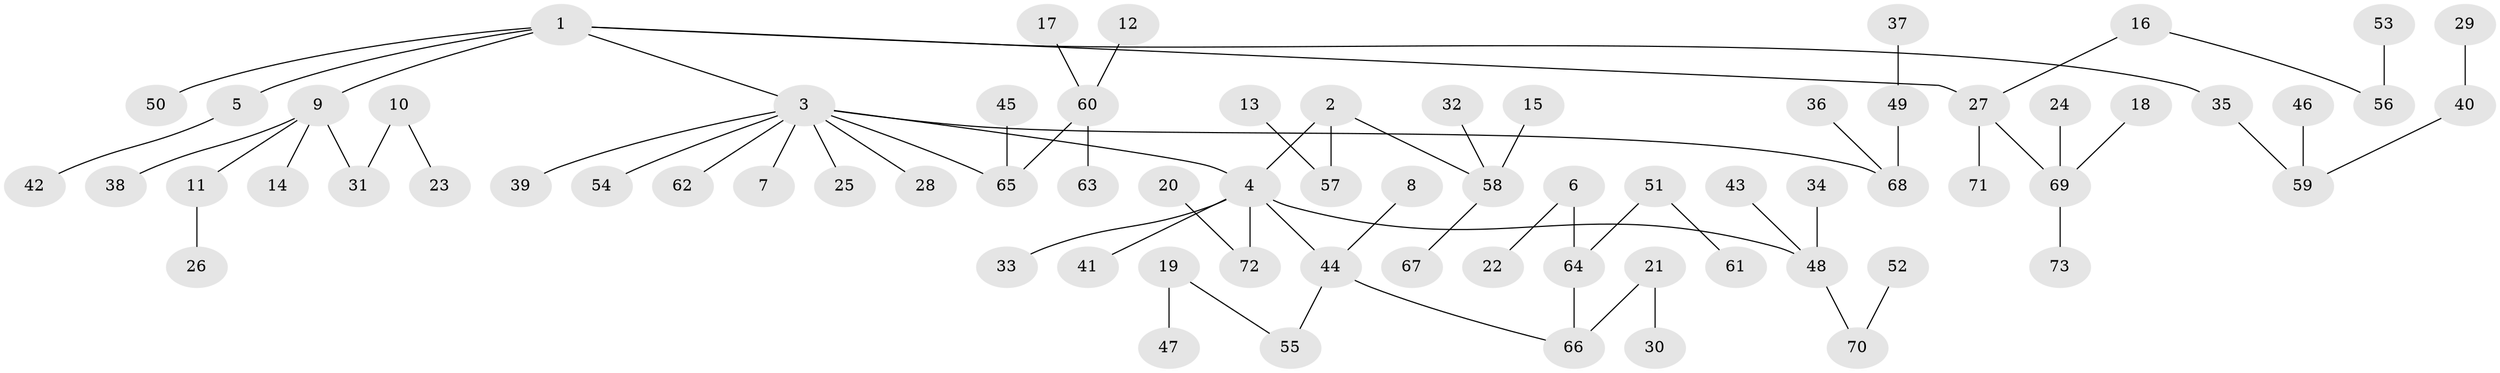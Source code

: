// original degree distribution, {8: 0.006896551724137931, 6: 0.013793103448275862, 5: 0.06206896551724138, 3: 0.11724137931034483, 2: 0.2620689655172414, 4: 0.041379310344827586, 1: 0.496551724137931}
// Generated by graph-tools (version 1.1) at 2025/50/03/09/25 03:50:17]
// undirected, 73 vertices, 72 edges
graph export_dot {
graph [start="1"]
  node [color=gray90,style=filled];
  1;
  2;
  3;
  4;
  5;
  6;
  7;
  8;
  9;
  10;
  11;
  12;
  13;
  14;
  15;
  16;
  17;
  18;
  19;
  20;
  21;
  22;
  23;
  24;
  25;
  26;
  27;
  28;
  29;
  30;
  31;
  32;
  33;
  34;
  35;
  36;
  37;
  38;
  39;
  40;
  41;
  42;
  43;
  44;
  45;
  46;
  47;
  48;
  49;
  50;
  51;
  52;
  53;
  54;
  55;
  56;
  57;
  58;
  59;
  60;
  61;
  62;
  63;
  64;
  65;
  66;
  67;
  68;
  69;
  70;
  71;
  72;
  73;
  1 -- 3 [weight=1.0];
  1 -- 5 [weight=1.0];
  1 -- 9 [weight=1.0];
  1 -- 27 [weight=1.0];
  1 -- 35 [weight=1.0];
  1 -- 50 [weight=1.0];
  2 -- 4 [weight=1.0];
  2 -- 57 [weight=1.0];
  2 -- 58 [weight=1.0];
  3 -- 4 [weight=1.0];
  3 -- 7 [weight=1.0];
  3 -- 25 [weight=1.0];
  3 -- 28 [weight=1.0];
  3 -- 39 [weight=1.0];
  3 -- 54 [weight=1.0];
  3 -- 62 [weight=1.0];
  3 -- 65 [weight=1.0];
  3 -- 68 [weight=1.0];
  4 -- 33 [weight=1.0];
  4 -- 41 [weight=1.0];
  4 -- 44 [weight=1.0];
  4 -- 48 [weight=1.0];
  4 -- 72 [weight=1.0];
  5 -- 42 [weight=1.0];
  6 -- 22 [weight=1.0];
  6 -- 64 [weight=1.0];
  8 -- 44 [weight=1.0];
  9 -- 11 [weight=1.0];
  9 -- 14 [weight=1.0];
  9 -- 31 [weight=1.0];
  9 -- 38 [weight=1.0];
  10 -- 23 [weight=1.0];
  10 -- 31 [weight=1.0];
  11 -- 26 [weight=1.0];
  12 -- 60 [weight=1.0];
  13 -- 57 [weight=1.0];
  15 -- 58 [weight=1.0];
  16 -- 27 [weight=1.0];
  16 -- 56 [weight=1.0];
  17 -- 60 [weight=1.0];
  18 -- 69 [weight=1.0];
  19 -- 47 [weight=1.0];
  19 -- 55 [weight=1.0];
  20 -- 72 [weight=1.0];
  21 -- 30 [weight=1.0];
  21 -- 66 [weight=1.0];
  24 -- 69 [weight=1.0];
  27 -- 69 [weight=1.0];
  27 -- 71 [weight=1.0];
  29 -- 40 [weight=1.0];
  32 -- 58 [weight=1.0];
  34 -- 48 [weight=1.0];
  35 -- 59 [weight=1.0];
  36 -- 68 [weight=1.0];
  37 -- 49 [weight=1.0];
  40 -- 59 [weight=1.0];
  43 -- 48 [weight=1.0];
  44 -- 55 [weight=1.0];
  44 -- 66 [weight=1.0];
  45 -- 65 [weight=1.0];
  46 -- 59 [weight=1.0];
  48 -- 70 [weight=1.0];
  49 -- 68 [weight=1.0];
  51 -- 61 [weight=1.0];
  51 -- 64 [weight=1.0];
  52 -- 70 [weight=1.0];
  53 -- 56 [weight=1.0];
  58 -- 67 [weight=1.0];
  60 -- 63 [weight=1.0];
  60 -- 65 [weight=1.0];
  64 -- 66 [weight=1.0];
  69 -- 73 [weight=1.0];
}
